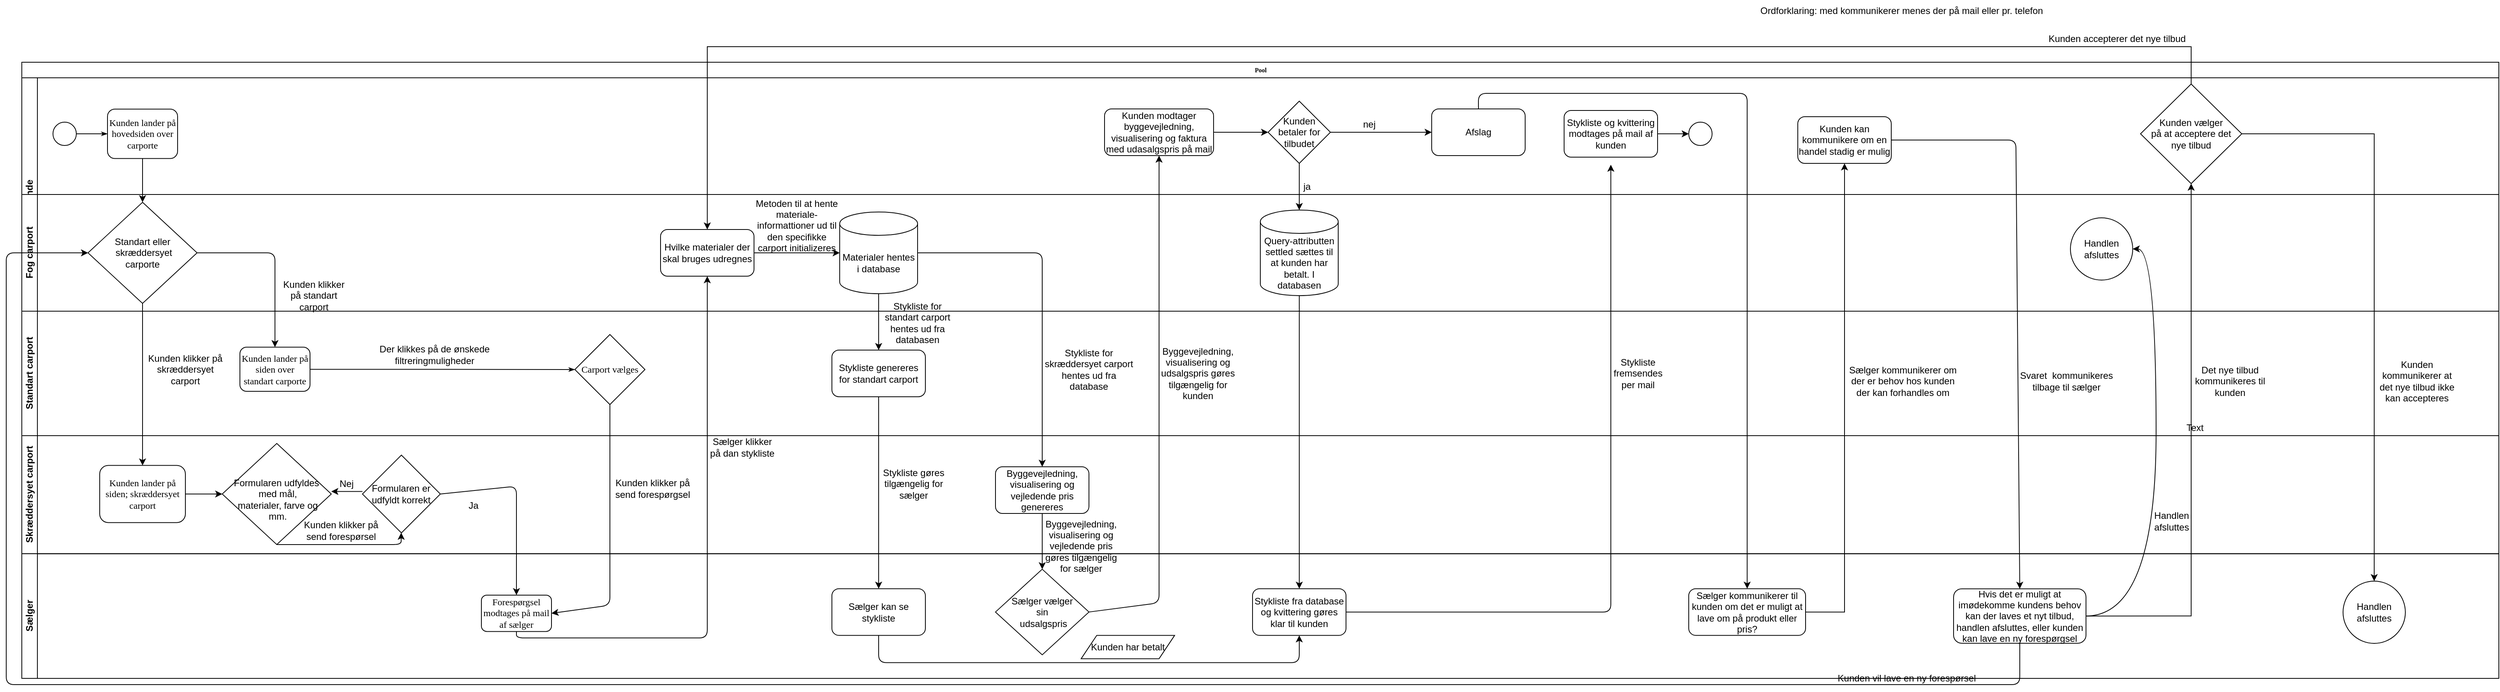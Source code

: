 <mxfile version="14.6.10" type="github">
  <diagram name="Page-1" id="c7488fd3-1785-93aa-aadb-54a6760d102a">
    <mxGraphModel dx="1422" dy="715" grid="1" gridSize="10" guides="1" tooltips="1" connect="1" arrows="1" fold="1" page="1" pageScale="1" pageWidth="1100" pageHeight="850" background="#ffffff" math="0" shadow="0">
      <root>
        <mxCell id="0" />
        <mxCell id="1" parent="0" />
        <mxCell id="2b4e8129b02d487f-1" value="Pool" style="swimlane;html=1;childLayout=stackLayout;horizontal=1;startSize=20;horizontalStack=0;rounded=0;shadow=0;labelBackgroundColor=none;strokeWidth=1;fontFamily=Verdana;fontSize=8;align=center;" parent="1" vertex="1">
          <mxGeometry x="170" y="80" width="3180" height="792" as="geometry" />
        </mxCell>
        <mxCell id="2b4e8129b02d487f-2" value="Kunde" style="swimlane;html=1;startSize=20;horizontal=0;" parent="2b4e8129b02d487f-1" vertex="1">
          <mxGeometry y="20" width="3180" height="300" as="geometry">
            <mxRectangle y="20" width="680" height="20" as="alternateBounds" />
          </mxGeometry>
        </mxCell>
        <mxCell id="2b4e8129b02d487f-18" style="edgeStyle=orthogonalEdgeStyle;rounded=0;html=1;labelBackgroundColor=none;startArrow=none;startFill=0;startSize=5;endArrow=classicThin;endFill=1;endSize=5;jettySize=auto;orthogonalLoop=1;strokeWidth=1;fontFamily=Verdana;fontSize=8" parent="2b4e8129b02d487f-2" source="2b4e8129b02d487f-5" target="2b4e8129b02d487f-6" edge="1">
          <mxGeometry relative="1" as="geometry" />
        </mxCell>
        <mxCell id="2b4e8129b02d487f-5" value="" style="ellipse;whiteSpace=wrap;html=1;rounded=0;shadow=0;labelBackgroundColor=none;strokeWidth=1;fontFamily=Verdana;fontSize=8;align=center;" parent="2b4e8129b02d487f-2" vertex="1">
          <mxGeometry x="40" y="57" width="30" height="30" as="geometry" />
        </mxCell>
        <mxCell id="2b4e8129b02d487f-6" value="&lt;font style=&quot;font-size: 12px&quot;&gt;Kunden lander på hovedsiden over carporte&lt;/font&gt;" style="rounded=1;whiteSpace=wrap;html=1;shadow=0;labelBackgroundColor=none;strokeWidth=1;fontFamily=Verdana;fontSize=8;align=center;" parent="2b4e8129b02d487f-2" vertex="1">
          <mxGeometry x="110" y="40.25" width="90" height="63.5" as="geometry" />
        </mxCell>
        <mxCell id="7Sn1ghP0QjaeYrTUXI2Q-8" value="Kunden modtager byggevejledning, visualisering og faktura med udasalgspris på mail" style="rounded=1;whiteSpace=wrap;html=1;" parent="2b4e8129b02d487f-2" vertex="1">
          <mxGeometry x="1390" y="40" width="140" height="60" as="geometry" />
        </mxCell>
        <mxCell id="tzsEOKulzjB3xu4Um2Aj-2" value="" style="endArrow=classic;html=1;exitX=1;exitY=0.5;exitDx=0;exitDy=0;entryX=0;entryY=0.5;entryDx=0;entryDy=0;" parent="2b4e8129b02d487f-2" source="7Sn1ghP0QjaeYrTUXI2Q-8" target="tzsEOKulzjB3xu4Um2Aj-1" edge="1">
          <mxGeometry width="50" height="50" relative="1" as="geometry">
            <mxPoint x="1540" y="110" as="sourcePoint" />
            <mxPoint x="1550" y="70" as="targetPoint" />
          </mxGeometry>
        </mxCell>
        <mxCell id="tzsEOKulzjB3xu4Um2Aj-1" value="Kunden betaler for tilbudet" style="rhombus;whiteSpace=wrap;html=1;" parent="2b4e8129b02d487f-2" vertex="1">
          <mxGeometry x="1600" y="30" width="80" height="80" as="geometry" />
        </mxCell>
        <mxCell id="2b4e8129b02d487f-3" value="Fog carport" style="swimlane;html=1;startSize=20;horizontal=0;" parent="2b4e8129b02d487f-2" vertex="1">
          <mxGeometry y="150" width="3180" height="150" as="geometry" />
        </mxCell>
        <mxCell id="TK4KHCmlHmji3xtEz4MB-1" value="Standart eller&lt;br&gt;&amp;nbsp;skræddersyet&lt;br&gt;carporte" style="rhombus;whiteSpace=wrap;html=1;" parent="2b4e8129b02d487f-3" vertex="1">
          <mxGeometry x="85" y="10" width="140" height="130" as="geometry" />
        </mxCell>
        <mxCell id="TK4KHCmlHmji3xtEz4MB-7" value="Kunden klikker på standart carport" style="text;html=1;strokeColor=none;fillColor=none;align=center;verticalAlign=middle;whiteSpace=wrap;rounded=0;" parent="2b4e8129b02d487f-3" vertex="1">
          <mxGeometry x="330" y="120" width="90" height="20" as="geometry" />
        </mxCell>
        <mxCell id="7Sn1ghP0QjaeYrTUXI2Q-4" value="Hvilke materialer der skal bruges udregnes" style="rounded=1;whiteSpace=wrap;html=1;" parent="2b4e8129b02d487f-3" vertex="1">
          <mxGeometry x="820" y="45" width="120" height="60" as="geometry" />
        </mxCell>
        <mxCell id="cRBjWWYuR_NZp4JxylkW-3" value="Materialer hentes i database" style="shape=cylinder3;whiteSpace=wrap;html=1;boundedLbl=1;backgroundOutline=1;size=15;" parent="2b4e8129b02d487f-3" vertex="1">
          <mxGeometry x="1050" y="22.5" width="100" height="105" as="geometry" />
        </mxCell>
        <mxCell id="7Sn1ghP0QjaeYrTUXI2Q-5" value="" style="endArrow=classic;html=1;exitX=1;exitY=0.5;exitDx=0;exitDy=0;entryX=0;entryY=0.5;entryDx=0;entryDy=0;entryPerimeter=0;" parent="2b4e8129b02d487f-3" source="7Sn1ghP0QjaeYrTUXI2Q-4" target="cRBjWWYuR_NZp4JxylkW-3" edge="1">
          <mxGeometry width="50" height="50" relative="1" as="geometry">
            <mxPoint x="950" y="100" as="sourcePoint" />
            <mxPoint x="1000" y="50" as="targetPoint" />
          </mxGeometry>
        </mxCell>
        <mxCell id="tzsEOKulzjB3xu4Um2Aj-18" value="Metoden til at hente materiale-informattioner ud til den specifikke carport initializeres" style="text;html=1;strokeColor=none;fillColor=none;align=center;verticalAlign=middle;whiteSpace=wrap;rounded=0;" parent="2b4e8129b02d487f-3" vertex="1">
          <mxGeometry x="940" y="30" width="110" height="20" as="geometry" />
        </mxCell>
        <mxCell id="tzsEOKulzjB3xu4Um2Aj-53" value="Query-attributten settled sættes til at kunden har betalt. I databasen" style="shape=cylinder3;whiteSpace=wrap;html=1;boundedLbl=1;backgroundOutline=1;size=15;" parent="2b4e8129b02d487f-3" vertex="1">
          <mxGeometry x="1590" y="20" width="100" height="110" as="geometry" />
        </mxCell>
        <mxCell id="EKBA3dbDIpnGJt8vrxfB-33" value="&lt;span style=&quot;font-family: &amp;#34;helvetica&amp;#34;&quot;&gt;Handlen afsluttes&lt;/span&gt;" style="ellipse;whiteSpace=wrap;html=1;aspect=fixed;" vertex="1" parent="2b4e8129b02d487f-3">
          <mxGeometry x="2630" y="30" width="80" height="80" as="geometry" />
        </mxCell>
        <mxCell id="cRBjWWYuR_NZp4JxylkW-1" value="" style="endArrow=classic;html=1;exitX=0.5;exitY=1;exitDx=0;exitDy=0;entryX=0.5;entryY=0;entryDx=0;entryDy=0;" parent="2b4e8129b02d487f-2" source="2b4e8129b02d487f-6" target="TK4KHCmlHmji3xtEz4MB-1" edge="1">
          <mxGeometry width="50" height="50" relative="1" as="geometry">
            <mxPoint x="150" y="160" as="sourcePoint" />
            <mxPoint x="200" y="110" as="targetPoint" />
          </mxGeometry>
        </mxCell>
        <mxCell id="tzsEOKulzjB3xu4Um2Aj-10" value="" style="endArrow=classic;html=1;exitX=1;exitY=0.5;exitDx=0;exitDy=0;entryX=0;entryY=0.5;entryDx=0;entryDy=0;" parent="2b4e8129b02d487f-2" source="tzsEOKulzjB3xu4Um2Aj-1" target="tzsEOKulzjB3xu4Um2Aj-12" edge="1">
          <mxGeometry width="50" height="50" relative="1" as="geometry">
            <mxPoint x="1710" y="100" as="sourcePoint" />
            <mxPoint x="1760" y="70" as="targetPoint" />
          </mxGeometry>
        </mxCell>
        <mxCell id="tzsEOKulzjB3xu4Um2Aj-11" value="nej" style="text;html=1;strokeColor=none;fillColor=none;align=center;verticalAlign=middle;whiteSpace=wrap;rounded=0;" parent="2b4e8129b02d487f-2" vertex="1">
          <mxGeometry x="1710" y="50" width="40" height="20" as="geometry" />
        </mxCell>
        <mxCell id="tzsEOKulzjB3xu4Um2Aj-12" value="Afslag" style="rounded=1;whiteSpace=wrap;html=1;" parent="2b4e8129b02d487f-2" vertex="1">
          <mxGeometry x="1810" y="40" width="120" height="60" as="geometry" />
        </mxCell>
        <mxCell id="rhigw6PtUiJ9hn-NOSnQ-4" style="edgeStyle=orthogonalEdgeStyle;rounded=0;orthogonalLoop=1;jettySize=auto;html=1;entryX=0;entryY=0.5;entryDx=0;entryDy=0;" parent="2b4e8129b02d487f-2" source="tzsEOKulzjB3xu4Um2Aj-45" target="rhigw6PtUiJ9hn-NOSnQ-2" edge="1">
          <mxGeometry relative="1" as="geometry" />
        </mxCell>
        <mxCell id="tzsEOKulzjB3xu4Um2Aj-45" value="Stykliste og kvittering modtages på mail af kunden" style="rounded=1;whiteSpace=wrap;html=1;" parent="2b4e8129b02d487f-2" vertex="1">
          <mxGeometry x="1980" y="42" width="120" height="60" as="geometry" />
        </mxCell>
        <mxCell id="tzsEOKulzjB3xu4Um2Aj-52" value="Kunden kan kommunikere om en handel stadig er mulig" style="rounded=1;whiteSpace=wrap;html=1;" parent="2b4e8129b02d487f-2" vertex="1">
          <mxGeometry x="2280" y="50" width="120" height="60" as="geometry" />
        </mxCell>
        <mxCell id="tzsEOKulzjB3xu4Um2Aj-54" value="" style="endArrow=classic;html=1;exitX=0.5;exitY=1;exitDx=0;exitDy=0;entryX=0.5;entryY=0;entryDx=0;entryDy=0;entryPerimeter=0;" parent="2b4e8129b02d487f-2" source="tzsEOKulzjB3xu4Um2Aj-1" target="tzsEOKulzjB3xu4Um2Aj-53" edge="1">
          <mxGeometry width="50" height="50" relative="1" as="geometry">
            <mxPoint x="1240" y="520" as="sourcePoint" />
            <mxPoint x="1290" y="470" as="targetPoint" />
          </mxGeometry>
        </mxCell>
        <mxCell id="tzsEOKulzjB3xu4Um2Aj-6" value="ja" style="text;html=1;strokeColor=none;fillColor=none;align=center;verticalAlign=middle;whiteSpace=wrap;rounded=0;" parent="2b4e8129b02d487f-2" vertex="1">
          <mxGeometry x="1630" y="130" width="40" height="20" as="geometry" />
        </mxCell>
        <mxCell id="rhigw6PtUiJ9hn-NOSnQ-2" value="" style="ellipse;whiteSpace=wrap;html=1;rounded=0;shadow=0;labelBackgroundColor=none;strokeWidth=1;fontFamily=Verdana;fontSize=8;align=center;" parent="2b4e8129b02d487f-2" vertex="1">
          <mxGeometry x="2140" y="57" width="30" height="30" as="geometry" />
        </mxCell>
        <mxCell id="EKBA3dbDIpnGJt8vrxfB-10" value="Kunden vælger&lt;br&gt;på at acceptere det &lt;br&gt;nye tilbud" style="rhombus;whiteSpace=wrap;html=1;" vertex="1" parent="2b4e8129b02d487f-2">
          <mxGeometry x="2720" y="8" width="130" height="128" as="geometry" />
        </mxCell>
        <mxCell id="EKBA3dbDIpnGJt8vrxfB-11" value="" style="endArrow=classic;html=1;rounded=0;edgeStyle=orthogonalEdgeStyle;exitX=0.5;exitY=0;exitDx=0;exitDy=0;entryX=0.5;entryY=0;entryDx=0;entryDy=0;" edge="1" parent="2b4e8129b02d487f-2" source="EKBA3dbDIpnGJt8vrxfB-10" target="7Sn1ghP0QjaeYrTUXI2Q-4">
          <mxGeometry width="50" height="50" relative="1" as="geometry">
            <mxPoint x="2690" y="230" as="sourcePoint" />
            <mxPoint x="2740" y="180" as="targetPoint" />
            <Array as="points">
              <mxPoint x="2785" y="-40" />
              <mxPoint x="880" y="-40" />
            </Array>
          </mxGeometry>
        </mxCell>
        <mxCell id="TK4KHCmlHmji3xtEz4MB-6" value="" style="endArrow=classic;html=1;entryX=0.5;entryY=0;entryDx=0;entryDy=0;exitX=1;exitY=0.5;exitDx=0;exitDy=0;" parent="2b4e8129b02d487f-1" source="TK4KHCmlHmji3xtEz4MB-1" target="2b4e8129b02d487f-14" edge="1">
          <mxGeometry width="50" height="50" relative="1" as="geometry">
            <mxPoint x="150" y="320" as="sourcePoint" />
            <mxPoint x="360" y="330" as="targetPoint" />
            <Array as="points">
              <mxPoint x="325" y="245" />
            </Array>
          </mxGeometry>
        </mxCell>
        <mxCell id="TK4KHCmlHmji3xtEz4MB-21" value="" style="endArrow=classic;html=1;exitX=0.5;exitY=1;exitDx=0;exitDy=0;entryX=0.5;entryY=0;entryDx=0;entryDy=0;" parent="2b4e8129b02d487f-1" source="TK4KHCmlHmji3xtEz4MB-1" target="TK4KHCmlHmji3xtEz4MB-16" edge="1">
          <mxGeometry width="50" height="50" relative="1" as="geometry">
            <mxPoint x="220" y="320" as="sourcePoint" />
            <mxPoint x="270" y="270" as="targetPoint" />
          </mxGeometry>
        </mxCell>
        <mxCell id="TK4KHCmlHmji3xtEz4MB-18" value="" style="endArrow=classic;html=1;exitX=0.5;exitY=1;exitDx=0;exitDy=0;exitPerimeter=0;entryX=1;entryY=0.5;entryDx=0;entryDy=0;" parent="2b4e8129b02d487f-1" source="2b4e8129b02d487f-15" target="TK4KHCmlHmji3xtEz4MB-11" edge="1">
          <mxGeometry width="50" height="50" relative="1" as="geometry">
            <mxPoint x="610" y="449.62" as="sourcePoint" />
            <mxPoint x="755" y="695" as="targetPoint" />
            <Array as="points">
              <mxPoint x="755" y="698" />
            </Array>
          </mxGeometry>
        </mxCell>
        <mxCell id="cRBjWWYuR_NZp4JxylkW-8" value="" style="endArrow=classic;html=1;exitX=0.5;exitY=1;exitDx=0;exitDy=0;entryX=0.5;entryY=0;entryDx=0;entryDy=0;" parent="2b4e8129b02d487f-1" source="cRBjWWYuR_NZp4JxylkW-5" target="cRBjWWYuR_NZp4JxylkW-9" edge="1">
          <mxGeometry width="50" height="50" relative="1" as="geometry">
            <mxPoint x="1060" y="340" as="sourcePoint" />
            <mxPoint x="1060" y="630" as="targetPoint" />
          </mxGeometry>
        </mxCell>
        <mxCell id="2b4e8129b02d487f-4" value="Standart&amp;nbsp;carport" style="swimlane;html=1;startSize=20;horizontal=0;" parent="2b4e8129b02d487f-1" vertex="1">
          <mxGeometry y="320" width="3180" height="160" as="geometry">
            <mxRectangle y="320" width="1200" height="20" as="alternateBounds" />
          </mxGeometry>
        </mxCell>
        <mxCell id="2b4e8129b02d487f-14" value="&lt;font style=&quot;font-size: 12px&quot;&gt;Kunden lander på siden over standart carporte&lt;/font&gt;" style="rounded=1;whiteSpace=wrap;html=1;shadow=0;labelBackgroundColor=none;strokeWidth=1;fontFamily=Verdana;fontSize=8;align=center;" parent="2b4e8129b02d487f-4" vertex="1">
          <mxGeometry x="280" y="46.25" width="90" height="56.75" as="geometry" />
        </mxCell>
        <mxCell id="TK4KHCmlHmji3xtEz4MB-10" value="Kunden klikker på skræddersyet carport" style="text;html=1;strokeColor=none;fillColor=none;align=center;verticalAlign=middle;whiteSpace=wrap;rounded=0;rotation=0;" parent="2b4e8129b02d487f-4" vertex="1">
          <mxGeometry x="160" y="70.38" width="100" height="9.25" as="geometry" />
        </mxCell>
        <mxCell id="2b4e8129b02d487f-15" value="&lt;font style=&quot;font-size: 12px&quot;&gt;Carport vælges&lt;/font&gt;" style="strokeWidth=1;html=1;shape=mxgraph.flowchart.decision;whiteSpace=wrap;rounded=1;shadow=0;labelBackgroundColor=none;fontFamily=Verdana;fontSize=8;align=center;" parent="2b4e8129b02d487f-4" vertex="1">
          <mxGeometry x="710" y="30" width="90" height="90" as="geometry" />
        </mxCell>
        <mxCell id="2b4e8129b02d487f-28" style="edgeStyle=orthogonalEdgeStyle;rounded=0;html=1;labelBackgroundColor=none;startArrow=none;startFill=0;startSize=5;endArrow=classicThin;endFill=1;endSize=5;jettySize=auto;orthogonalLoop=1;strokeWidth=1;fontFamily=Verdana;fontSize=8;" parent="2b4e8129b02d487f-4" source="2b4e8129b02d487f-14" target="2b4e8129b02d487f-15" edge="1">
          <mxGeometry relative="1" as="geometry" />
        </mxCell>
        <mxCell id="TK4KHCmlHmji3xtEz4MB-15" value="Der klikkes på de ønskede filtreringmuligheder" style="text;html=1;strokeColor=none;fillColor=none;align=center;verticalAlign=middle;whiteSpace=wrap;rounded=0;" parent="2b4e8129b02d487f-4" vertex="1">
          <mxGeometry x="450" y="46.25" width="160" height="20" as="geometry" />
        </mxCell>
        <mxCell id="tzsEOKulzjB3xu4Um2Aj-21" value="Byggevejledning, visualisering og udsalgspris gøres tilgængelig for kunden" style="text;html=1;strokeColor=none;fillColor=none;align=center;verticalAlign=middle;whiteSpace=wrap;rounded=0;" parent="2b4e8129b02d487f-4" vertex="1">
          <mxGeometry x="1460" y="70" width="100" height="20" as="geometry" />
        </mxCell>
        <mxCell id="tzsEOKulzjB3xu4Um2Aj-24" value="Stykliste genereres for standart carport" style="rounded=1;whiteSpace=wrap;html=1;" parent="2b4e8129b02d487f-4" vertex="1">
          <mxGeometry x="1040" y="50" width="120" height="60" as="geometry" />
        </mxCell>
        <mxCell id="tzsEOKulzjB3xu4Um2Aj-27" value="Stykliste for standart carport hentes ud fra databasen" style="text;html=1;strokeColor=none;fillColor=none;align=center;verticalAlign=middle;whiteSpace=wrap;rounded=0;" parent="2b4e8129b02d487f-4" vertex="1">
          <mxGeometry x="1100" y="5" width="100" height="20" as="geometry" />
        </mxCell>
        <mxCell id="tzsEOKulzjB3xu4Um2Aj-46" value="Stykliste fremsendes per mail" style="text;html=1;strokeColor=none;fillColor=none;align=center;verticalAlign=middle;whiteSpace=wrap;rounded=0;" parent="2b4e8129b02d487f-4" vertex="1">
          <mxGeometry x="2050" y="70" width="50" height="20" as="geometry" />
        </mxCell>
        <mxCell id="tzsEOKulzjB3xu4Um2Aj-58" value="Sælger kommunikerer om der er behov hos kunden der kan forhandles om" style="text;html=1;strokeColor=none;fillColor=none;align=center;verticalAlign=middle;whiteSpace=wrap;rounded=0;" parent="2b4e8129b02d487f-4" vertex="1">
          <mxGeometry x="2340" y="79.63" width="150" height="20" as="geometry" />
        </mxCell>
        <mxCell id="tzsEOKulzjB3xu4Um2Aj-60" value="Svaret&amp;nbsp; kommunikeres tilbage til sælger" style="text;html=1;strokeColor=none;fillColor=none;align=center;verticalAlign=middle;whiteSpace=wrap;rounded=0;" parent="2b4e8129b02d487f-4" vertex="1">
          <mxGeometry x="2560" y="90" width="130" height="0.38" as="geometry" />
        </mxCell>
        <mxCell id="tzsEOKulzjB3xu4Um2Aj-19" value="Stykliste for skræddersyet carport hentes ud fra database" style="text;html=1;strokeColor=none;fillColor=none;align=center;verticalAlign=middle;whiteSpace=wrap;rounded=0;" parent="2b4e8129b02d487f-4" vertex="1">
          <mxGeometry x="1310" y="60" width="120" height="30" as="geometry" />
        </mxCell>
        <mxCell id="EKBA3dbDIpnGJt8vrxfB-20" value="Det nye tilbud kommunikeres til kunden" style="text;html=1;strokeColor=none;fillColor=none;align=center;verticalAlign=middle;whiteSpace=wrap;rounded=0;" vertex="1" parent="2b4e8129b02d487f-4">
          <mxGeometry x="2780" y="80.19" width="110" height="20" as="geometry" />
        </mxCell>
        <mxCell id="EKBA3dbDIpnGJt8vrxfB-14" value="Kunden kommunikerer at det nye tilbud ikke kan accepteres" style="text;html=1;strokeColor=none;fillColor=none;align=center;verticalAlign=middle;whiteSpace=wrap;rounded=0;" vertex="1" parent="2b4e8129b02d487f-4">
          <mxGeometry x="3020" y="80.19" width="110" height="20" as="geometry" />
        </mxCell>
        <mxCell id="EKBA3dbDIpnGJt8vrxfB-35" value="Text" style="text;html=1;strokeColor=none;fillColor=none;align=center;verticalAlign=middle;whiteSpace=wrap;rounded=0;" vertex="1" parent="2b4e8129b02d487f-4">
          <mxGeometry x="2770" y="140" width="40" height="20" as="geometry" />
        </mxCell>
        <mxCell id="TK4KHCmlHmji3xtEz4MB-5" value="Skræddersyet carport" style="swimlane;html=1;startSize=20;horizontal=0;" parent="2b4e8129b02d487f-1" vertex="1">
          <mxGeometry y="480" width="3180" height="151.69" as="geometry" />
        </mxCell>
        <mxCell id="TK4KHCmlHmji3xtEz4MB-8" value="&lt;br&gt;Formularen udfyldes&lt;br&gt;&amp;nbsp;med mål,&lt;br&gt;&amp;nbsp;materialer, farve og&lt;br&gt;&amp;nbsp;mm." style="rhombus;whiteSpace=wrap;html=1;" parent="TK4KHCmlHmji3xtEz4MB-5" vertex="1">
          <mxGeometry x="257.31" y="10" width="140" height="130" as="geometry" />
        </mxCell>
        <mxCell id="TK4KHCmlHmji3xtEz4MB-16" value="&lt;font style=&quot;font-size: 12px&quot;&gt;Kunden lander på siden; skræddersyet carport&lt;/font&gt;" style="rounded=1;whiteSpace=wrap;html=1;shadow=0;labelBackgroundColor=none;strokeWidth=1;fontFamily=Verdana;fontSize=8;align=center;" parent="TK4KHCmlHmji3xtEz4MB-5" vertex="1">
          <mxGeometry x="100" y="38.31" width="110" height="73.38" as="geometry" />
        </mxCell>
        <mxCell id="TK4KHCmlHmji3xtEz4MB-17" value="" style="endArrow=classic;html=1;exitX=1;exitY=0.5;exitDx=0;exitDy=0;entryX=0;entryY=0.5;entryDx=0;entryDy=0;" parent="TK4KHCmlHmji3xtEz4MB-5" source="TK4KHCmlHmji3xtEz4MB-16" target="TK4KHCmlHmji3xtEz4MB-8" edge="1">
          <mxGeometry width="50" height="50" relative="1" as="geometry">
            <mxPoint x="260" y="10" as="sourcePoint" />
            <mxPoint x="310" y="-40" as="targetPoint" />
          </mxGeometry>
        </mxCell>
        <mxCell id="TK4KHCmlHmji3xtEz4MB-29" value="Nej" style="text;html=1;strokeColor=none;fillColor=none;align=center;verticalAlign=middle;whiteSpace=wrap;rounded=0;" parent="TK4KHCmlHmji3xtEz4MB-5" vertex="1">
          <mxGeometry x="397.31" y="51.69" width="40" height="20" as="geometry" />
        </mxCell>
        <mxCell id="TK4KHCmlHmji3xtEz4MB-30" value="Kunden klikker på send forespørgsel" style="text;html=1;strokeColor=none;fillColor=none;align=center;verticalAlign=middle;whiteSpace=wrap;rounded=0;" parent="TK4KHCmlHmji3xtEz4MB-5" vertex="1">
          <mxGeometry x="760" y="50" width="100" height="35.85" as="geometry" />
        </mxCell>
        <mxCell id="TK4KHCmlHmji3xtEz4MB-24" value="Formularen er udfyldt korrekt" style="rhombus;whiteSpace=wrap;html=1;" parent="TK4KHCmlHmji3xtEz4MB-5" vertex="1">
          <mxGeometry x="437.31" y="25" width="100" height="100" as="geometry" />
        </mxCell>
        <mxCell id="TK4KHCmlHmji3xtEz4MB-14" value="" style="endArrow=classic;html=1;exitX=0.5;exitY=1;exitDx=0;exitDy=0;" parent="TK4KHCmlHmji3xtEz4MB-5" source="TK4KHCmlHmji3xtEz4MB-8" target="TK4KHCmlHmji3xtEz4MB-24" edge="1">
          <mxGeometry width="50" height="50" relative="1" as="geometry">
            <mxPoint x="260" y="70" as="sourcePoint" />
            <mxPoint x="370" y="225" as="targetPoint" />
            <Array as="points">
              <mxPoint x="487" y="140" />
            </Array>
          </mxGeometry>
        </mxCell>
        <mxCell id="TK4KHCmlHmji3xtEz4MB-23" value="Kunden klikker på send forespørsel" style="text;html=1;strokeColor=none;fillColor=none;align=center;verticalAlign=middle;whiteSpace=wrap;rounded=0;" parent="TK4KHCmlHmji3xtEz4MB-5" vertex="1">
          <mxGeometry x="360" y="111.69" width="100" height="20" as="geometry" />
        </mxCell>
        <mxCell id="TK4KHCmlHmji3xtEz4MB-34" value="" style="endArrow=classic;html=1;entryX=0;entryY=1;entryDx=0;entryDy=0;exitX=1;exitY=1;exitDx=0;exitDy=0;" parent="TK4KHCmlHmji3xtEz4MB-5" source="TK4KHCmlHmji3xtEz4MB-29" target="TK4KHCmlHmji3xtEz4MB-29" edge="1">
          <mxGeometry width="50" height="50" relative="1" as="geometry">
            <mxPoint x="430" y="230" as="sourcePoint" />
            <mxPoint x="480" y="180" as="targetPoint" />
          </mxGeometry>
        </mxCell>
        <mxCell id="TK4KHCmlHmji3xtEz4MB-28" value="Ja" style="text;html=1;strokeColor=none;fillColor=none;align=center;verticalAlign=middle;whiteSpace=wrap;rounded=0;" parent="TK4KHCmlHmji3xtEz4MB-5" vertex="1">
          <mxGeometry x="560" y="80" width="40" height="20" as="geometry" />
        </mxCell>
        <mxCell id="tzsEOKulzjB3xu4Um2Aj-28" value="Stykliste gøres tilgængelig for sælger" style="text;html=1;strokeColor=none;fillColor=none;align=center;verticalAlign=middle;whiteSpace=wrap;rounded=0;" parent="TK4KHCmlHmji3xtEz4MB-5" vertex="1">
          <mxGeometry x="1100" y="51.69" width="90" height="20" as="geometry" />
        </mxCell>
        <mxCell id="cRBjWWYuR_NZp4JxylkW-5" value="Byggevejledning, visualisering og vejledende pris genereres" style="rounded=1;whiteSpace=wrap;html=1;" parent="TK4KHCmlHmji3xtEz4MB-5" vertex="1">
          <mxGeometry x="1250" y="40" width="120" height="60" as="geometry" />
        </mxCell>
        <mxCell id="tzsEOKulzjB3xu4Um2Aj-20" value="Byggevejledning, visualisering og vejledende pris gøres tilgængelig for sælger" style="text;html=1;strokeColor=none;fillColor=none;align=center;verticalAlign=middle;whiteSpace=wrap;rounded=0;" parent="TK4KHCmlHmji3xtEz4MB-5" vertex="1">
          <mxGeometry x="1310" y="131.69" width="100" height="20" as="geometry" />
        </mxCell>
        <mxCell id="tzsEOKulzjB3xu4Um2Aj-17" value="Sælger klikker på dan stykliste" style="text;html=1;strokeColor=none;fillColor=none;align=center;verticalAlign=middle;whiteSpace=wrap;rounded=0;" parent="TK4KHCmlHmji3xtEz4MB-5" vertex="1">
          <mxGeometry x="880" y="5" width="90" height="20" as="geometry" />
        </mxCell>
        <mxCell id="EKBA3dbDIpnGJt8vrxfB-38" value="Handlen afsluttes" style="text;html=1;strokeColor=none;fillColor=none;align=center;verticalAlign=middle;whiteSpace=wrap;rounded=0;" vertex="1" parent="TK4KHCmlHmji3xtEz4MB-5">
          <mxGeometry x="2740" y="100" width="40" height="20" as="geometry" />
        </mxCell>
        <mxCell id="TK4KHCmlHmji3xtEz4MB-4" value="Sælger" style="swimlane;html=1;startSize=20;horizontal=0;" parent="2b4e8129b02d487f-1" vertex="1">
          <mxGeometry y="631.69" width="3180" height="160.31" as="geometry" />
        </mxCell>
        <mxCell id="tzsEOKulzjB3xu4Um2Aj-35" value="" style="shape=parallelogram;perimeter=parallelogramPerimeter;whiteSpace=wrap;html=1;fixedSize=1;" parent="TK4KHCmlHmji3xtEz4MB-4" vertex="1">
          <mxGeometry x="1360" y="105" width="120" height="30" as="geometry" />
        </mxCell>
        <mxCell id="TK4KHCmlHmji3xtEz4MB-11" value="&lt;font style=&quot;font-size: 12px&quot;&gt;Forespørgsel modtages på mail af sælger&lt;/font&gt;" style="rounded=1;whiteSpace=wrap;html=1;shadow=0;labelBackgroundColor=none;strokeWidth=1;fontFamily=Verdana;fontSize=8;align=center;" parent="TK4KHCmlHmji3xtEz4MB-4" vertex="1">
          <mxGeometry x="590" y="53.25" width="90" height="46.75" as="geometry" />
        </mxCell>
        <mxCell id="cRBjWWYuR_NZp4JxylkW-9" value="Sælger vælger&lt;br&gt;sin&lt;br&gt;&amp;nbsp;udsalgspris" style="rhombus;whiteSpace=wrap;html=1;" parent="TK4KHCmlHmji3xtEz4MB-4" vertex="1">
          <mxGeometry x="1250" y="20" width="120" height="110" as="geometry" />
        </mxCell>
        <mxCell id="tzsEOKulzjB3xu4Um2Aj-26" value="Sælger kan se stykliste" style="rounded=1;whiteSpace=wrap;html=1;" parent="TK4KHCmlHmji3xtEz4MB-4" vertex="1">
          <mxGeometry x="1040" y="45" width="120" height="60" as="geometry" />
        </mxCell>
        <mxCell id="tzsEOKulzjB3xu4Um2Aj-32" value="Stykliste fra database og kvittering gøres klar til kunden" style="rounded=1;whiteSpace=wrap;html=1;" parent="TK4KHCmlHmji3xtEz4MB-4" vertex="1">
          <mxGeometry x="1580" y="45" width="120" height="60" as="geometry" />
        </mxCell>
        <mxCell id="tzsEOKulzjB3xu4Um2Aj-33" value="" style="endArrow=classic;html=1;exitX=0.5;exitY=1;exitDx=0;exitDy=0;entryX=0.5;entryY=1;entryDx=0;entryDy=0;" parent="TK4KHCmlHmji3xtEz4MB-4" source="tzsEOKulzjB3xu4Um2Aj-26" target="tzsEOKulzjB3xu4Um2Aj-32" edge="1">
          <mxGeometry width="50" height="50" relative="1" as="geometry">
            <mxPoint x="1500" y="40" as="sourcePoint" />
            <mxPoint x="1550" y="-10" as="targetPoint" />
            <Array as="points">
              <mxPoint x="1100" y="140" />
              <mxPoint x="1370" y="140" />
              <mxPoint x="1640" y="140" />
            </Array>
          </mxGeometry>
        </mxCell>
        <mxCell id="tzsEOKulzjB3xu4Um2Aj-34" value="Kunden har betalt" style="text;html=1;strokeColor=none;fillColor=none;align=center;verticalAlign=middle;whiteSpace=wrap;rounded=0;" parent="TK4KHCmlHmji3xtEz4MB-4" vertex="1">
          <mxGeometry x="1370" y="110" width="100" height="20" as="geometry" />
        </mxCell>
        <mxCell id="tzsEOKulzjB3xu4Um2Aj-43" value="" style="endArrow=classic;html=1;exitX=1;exitY=0.5;exitDx=0;exitDy=0;" parent="TK4KHCmlHmji3xtEz4MB-4" source="tzsEOKulzjB3xu4Um2Aj-32" edge="1">
          <mxGeometry width="50" height="50" relative="1" as="geometry">
            <mxPoint x="1720" y="80" as="sourcePoint" />
            <mxPoint x="2040" y="-500" as="targetPoint" />
            <Array as="points">
              <mxPoint x="1750" y="75" />
              <mxPoint x="2040" y="75" />
              <mxPoint x="2040" y="-380" />
            </Array>
          </mxGeometry>
        </mxCell>
        <mxCell id="tzsEOKulzjB3xu4Um2Aj-50" value="Sælger kommunikerer til kunden om det er muligt at lave om på produkt eller pris?" style="rounded=1;whiteSpace=wrap;html=1;" parent="TK4KHCmlHmji3xtEz4MB-4" vertex="1">
          <mxGeometry x="2140" y="45" width="150" height="60" as="geometry" />
        </mxCell>
        <mxCell id="tzsEOKulzjB3xu4Um2Aj-41" value="Hvis det er muligt at imødekomme kundens behov kan der laves et nyt tilbud, handlen afsluttes, eller kunden kan lave en ny forespørgsel" style="rounded=1;whiteSpace=wrap;html=1;" parent="TK4KHCmlHmji3xtEz4MB-4" vertex="1">
          <mxGeometry x="2480" y="45.15" width="170" height="70" as="geometry" />
        </mxCell>
        <mxCell id="EKBA3dbDIpnGJt8vrxfB-19" value="&lt;span style=&quot;font-family: &amp;#34;helvetica&amp;#34;&quot;&gt;Handlen afsluttes&lt;/span&gt;" style="ellipse;whiteSpace=wrap;html=1;aspect=fixed;" vertex="1" parent="TK4KHCmlHmji3xtEz4MB-4">
          <mxGeometry x="2980" y="35.31" width="80" height="80" as="geometry" />
        </mxCell>
        <mxCell id="7Sn1ghP0QjaeYrTUXI2Q-7" value="" style="endArrow=classic;html=1;exitX=1;exitY=0.5;exitDx=0;exitDy=0;entryX=0.5;entryY=1;entryDx=0;entryDy=0;" parent="2b4e8129b02d487f-1" source="cRBjWWYuR_NZp4JxylkW-9" target="7Sn1ghP0QjaeYrTUXI2Q-8" edge="1">
          <mxGeometry width="50" height="50" relative="1" as="geometry">
            <mxPoint x="1350" y="720" as="sourcePoint" />
            <mxPoint x="1460" y="130" as="targetPoint" />
            <Array as="points">
              <mxPoint x="1460" y="695" />
            </Array>
          </mxGeometry>
        </mxCell>
        <mxCell id="tzsEOKulzjB3xu4Um2Aj-23" value="" style="endArrow=classic;html=1;exitX=0.5;exitY=1;exitDx=0;exitDy=0;exitPerimeter=0;" parent="2b4e8129b02d487f-1" source="cRBjWWYuR_NZp4JxylkW-3" target="tzsEOKulzjB3xu4Um2Aj-24" edge="1">
          <mxGeometry width="50" height="50" relative="1" as="geometry">
            <mxPoint x="1180" y="400" as="sourcePoint" />
            <mxPoint x="1100" y="350" as="targetPoint" />
          </mxGeometry>
        </mxCell>
        <mxCell id="tzsEOKulzjB3xu4Um2Aj-25" value="" style="endArrow=classic;html=1;exitX=0.5;exitY=1;exitDx=0;exitDy=0;entryX=0.5;entryY=0;entryDx=0;entryDy=0;" parent="2b4e8129b02d487f-1" source="tzsEOKulzjB3xu4Um2Aj-24" target="tzsEOKulzjB3xu4Um2Aj-26" edge="1">
          <mxGeometry width="50" height="50" relative="1" as="geometry">
            <mxPoint x="1100" y="480" as="sourcePoint" />
            <mxPoint x="1100" y="650" as="targetPoint" />
            <Array as="points">
              <mxPoint x="1100" y="560" />
            </Array>
          </mxGeometry>
        </mxCell>
        <mxCell id="tzsEOKulzjB3xu4Um2Aj-40" value="" style="endArrow=classic;html=1;exitX=0.5;exitY=0;exitDx=0;exitDy=0;entryX=0.5;entryY=0;entryDx=0;entryDy=0;" parent="2b4e8129b02d487f-1" source="tzsEOKulzjB3xu4Um2Aj-12" target="tzsEOKulzjB3xu4Um2Aj-50" edge="1">
          <mxGeometry width="50" height="50" relative="1" as="geometry">
            <mxPoint x="1880" y="180" as="sourcePoint" />
            <mxPoint x="2215" y="620" as="targetPoint" />
            <Array as="points">
              <mxPoint x="1870" y="40" />
              <mxPoint x="2215" y="40" />
            </Array>
          </mxGeometry>
        </mxCell>
        <mxCell id="tzsEOKulzjB3xu4Um2Aj-55" value="" style="endArrow=classic;html=1;exitX=0.5;exitY=1;exitDx=0;exitDy=0;exitPerimeter=0;entryX=0.5;entryY=0;entryDx=0;entryDy=0;" parent="2b4e8129b02d487f-1" source="tzsEOKulzjB3xu4Um2Aj-53" target="tzsEOKulzjB3xu4Um2Aj-32" edge="1">
          <mxGeometry width="50" height="50" relative="1" as="geometry">
            <mxPoint x="1650" y="380" as="sourcePoint" />
            <mxPoint x="1700" y="330" as="targetPoint" />
          </mxGeometry>
        </mxCell>
        <mxCell id="tzsEOKulzjB3xu4Um2Aj-59" value="" style="endArrow=classic;html=1;exitX=1;exitY=0.5;exitDx=0;exitDy=0;entryX=0.5;entryY=0;entryDx=0;entryDy=0;" parent="2b4e8129b02d487f-1" source="tzsEOKulzjB3xu4Um2Aj-52" target="tzsEOKulzjB3xu4Um2Aj-41" edge="1">
          <mxGeometry width="50" height="50" relative="1" as="geometry">
            <mxPoint x="2440" y="140" as="sourcePoint" />
            <mxPoint x="2522.857" y="680" as="targetPoint" />
            <Array as="points">
              <mxPoint x="2560" y="100" />
            </Array>
          </mxGeometry>
        </mxCell>
        <mxCell id="tzsEOKulzjB3xu4Um2Aj-61" value="" style="endArrow=classic;html=1;entryX=0;entryY=0.5;entryDx=0;entryDy=0;exitX=0.5;exitY=1;exitDx=0;exitDy=0;" parent="2b4e8129b02d487f-1" source="tzsEOKulzjB3xu4Um2Aj-41" target="TK4KHCmlHmji3xtEz4MB-1" edge="1">
          <mxGeometry width="50" height="50" relative="1" as="geometry">
            <mxPoint x="2530" y="760" as="sourcePoint" />
            <mxPoint x="-20" y="240" as="targetPoint" />
            <Array as="points">
              <mxPoint x="2565" y="800" />
              <mxPoint x="-20" y="800" />
              <mxPoint x="-20" y="245" />
            </Array>
          </mxGeometry>
        </mxCell>
        <mxCell id="7Sn1ghP0QjaeYrTUXI2Q-6" value="" style="endArrow=classic;html=1;exitX=1;exitY=0.5;exitDx=0;exitDy=0;exitPerimeter=0;entryX=0.5;entryY=0;entryDx=0;entryDy=0;" parent="2b4e8129b02d487f-1" source="cRBjWWYuR_NZp4JxylkW-3" target="cRBjWWYuR_NZp4JxylkW-5" edge="1">
          <mxGeometry width="50" height="50" relative="1" as="geometry">
            <mxPoint x="1160" y="280" as="sourcePoint" />
            <mxPoint x="1210" y="230" as="targetPoint" />
            <Array as="points">
              <mxPoint x="1310" y="245" />
            </Array>
          </mxGeometry>
        </mxCell>
        <mxCell id="cRBjWWYuR_NZp4JxylkW-2" value="" style="endArrow=classic;html=1;startArrow=none;entryX=0.5;entryY=1;entryDx=0;entryDy=0;exitX=0.5;exitY=1;exitDx=0;exitDy=0;" parent="2b4e8129b02d487f-1" target="7Sn1ghP0QjaeYrTUXI2Q-4" edge="1" source="TK4KHCmlHmji3xtEz4MB-11">
          <mxGeometry width="50" height="50" relative="1" as="geometry">
            <mxPoint x="630" y="730" as="sourcePoint" />
            <mxPoint x="880" y="595" as="targetPoint" />
            <Array as="points">
              <mxPoint x="635" y="740" />
              <mxPoint x="790" y="740" />
              <mxPoint x="880" y="740" />
            </Array>
          </mxGeometry>
        </mxCell>
        <mxCell id="TK4KHCmlHmji3xtEz4MB-27" value="" style="endArrow=classic;html=1;exitX=1;exitY=0.5;exitDx=0;exitDy=0;entryX=0.5;entryY=0;entryDx=0;entryDy=0;" parent="2b4e8129b02d487f-1" source="TK4KHCmlHmji3xtEz4MB-24" edge="1" target="TK4KHCmlHmji3xtEz4MB-11">
          <mxGeometry width="50" height="50" relative="1" as="geometry">
            <mxPoint x="380" y="590" as="sourcePoint" />
            <mxPoint x="630" y="670" as="targetPoint" />
            <Array as="points">
              <mxPoint x="635" y="545" />
            </Array>
          </mxGeometry>
        </mxCell>
        <mxCell id="EKBA3dbDIpnGJt8vrxfB-5" value="" style="endArrow=classic;html=1;rounded=0;edgeStyle=orthogonalEdgeStyle;exitX=1;exitY=0.5;exitDx=0;exitDy=0;entryX=0.5;entryY=1;entryDx=0;entryDy=0;" edge="1" parent="2b4e8129b02d487f-1" source="tzsEOKulzjB3xu4Um2Aj-41" target="EKBA3dbDIpnGJt8vrxfB-10">
          <mxGeometry width="50" height="50" relative="1" as="geometry">
            <mxPoint x="2680" y="610" as="sourcePoint" />
            <mxPoint x="2780" y="160" as="targetPoint" />
          </mxGeometry>
        </mxCell>
        <mxCell id="EKBA3dbDIpnGJt8vrxfB-22" value="" style="endArrow=classic;html=1;rounded=0;edgeStyle=orthogonalEdgeStyle;exitX=1;exitY=0.5;exitDx=0;exitDy=0;entryX=0.5;entryY=0;entryDx=0;entryDy=0;" edge="1" parent="2b4e8129b02d487f-1" source="EKBA3dbDIpnGJt8vrxfB-10" target="EKBA3dbDIpnGJt8vrxfB-19">
          <mxGeometry width="50" height="50" relative="1" as="geometry">
            <mxPoint x="3030" y="120" as="sourcePoint" />
            <mxPoint x="3080" y="70" as="targetPoint" />
          </mxGeometry>
        </mxCell>
        <mxCell id="EKBA3dbDIpnGJt8vrxfB-29" value="" style="endArrow=classic;html=1;rounded=0;edgeStyle=orthogonalEdgeStyle;exitX=1;exitY=0.5;exitDx=0;exitDy=0;entryX=0.5;entryY=1;entryDx=0;entryDy=0;" edge="1" parent="2b4e8129b02d487f-1" source="tzsEOKulzjB3xu4Um2Aj-50" target="tzsEOKulzjB3xu4Um2Aj-52">
          <mxGeometry width="50" height="50" relative="1" as="geometry">
            <mxPoint x="2370" y="630" as="sourcePoint" />
            <mxPoint x="2420" y="580" as="targetPoint" />
          </mxGeometry>
        </mxCell>
        <mxCell id="EKBA3dbDIpnGJt8vrxfB-37" value="" style="curved=1;endArrow=classic;html=1;rounded=0;edgeStyle=orthogonalEdgeStyle;exitX=1;exitY=0.5;exitDx=0;exitDy=0;" edge="1" parent="2b4e8129b02d487f-1" source="tzsEOKulzjB3xu4Um2Aj-41" target="EKBA3dbDIpnGJt8vrxfB-33">
          <mxGeometry width="50" height="50" relative="1" as="geometry">
            <mxPoint x="2690" y="620" as="sourcePoint" />
            <mxPoint x="2740" y="570" as="targetPoint" />
            <Array as="points">
              <mxPoint x="2740" y="712" />
              <mxPoint x="2740" y="240" />
            </Array>
          </mxGeometry>
        </mxCell>
        <mxCell id="EKBA3dbDIpnGJt8vrxfB-4" value="Kunden vil lave en ny forespørsel" style="text;html=1;strokeColor=none;fillColor=none;align=center;verticalAlign=middle;whiteSpace=wrap;rounded=0;" vertex="1" parent="1">
          <mxGeometry x="2490" y="862" width="200" height="20" as="geometry" />
        </mxCell>
        <mxCell id="EKBA3dbDIpnGJt8vrxfB-12" value="Kunden accepterer det nye tilbud" style="text;html=1;strokeColor=none;fillColor=none;align=center;verticalAlign=middle;whiteSpace=wrap;rounded=0;" vertex="1" parent="1">
          <mxGeometry x="2770" y="40" width="180" height="20" as="geometry" />
        </mxCell>
        <mxCell id="EKBA3dbDIpnGJt8vrxfB-27" value="Ordforklaring: med kommunikerer menes der på mail eller pr. telefon" style="text;whiteSpace=wrap;html=1;" vertex="1" parent="1">
          <mxGeometry x="2400" width="390" height="30" as="geometry" />
        </mxCell>
      </root>
    </mxGraphModel>
  </diagram>
</mxfile>
